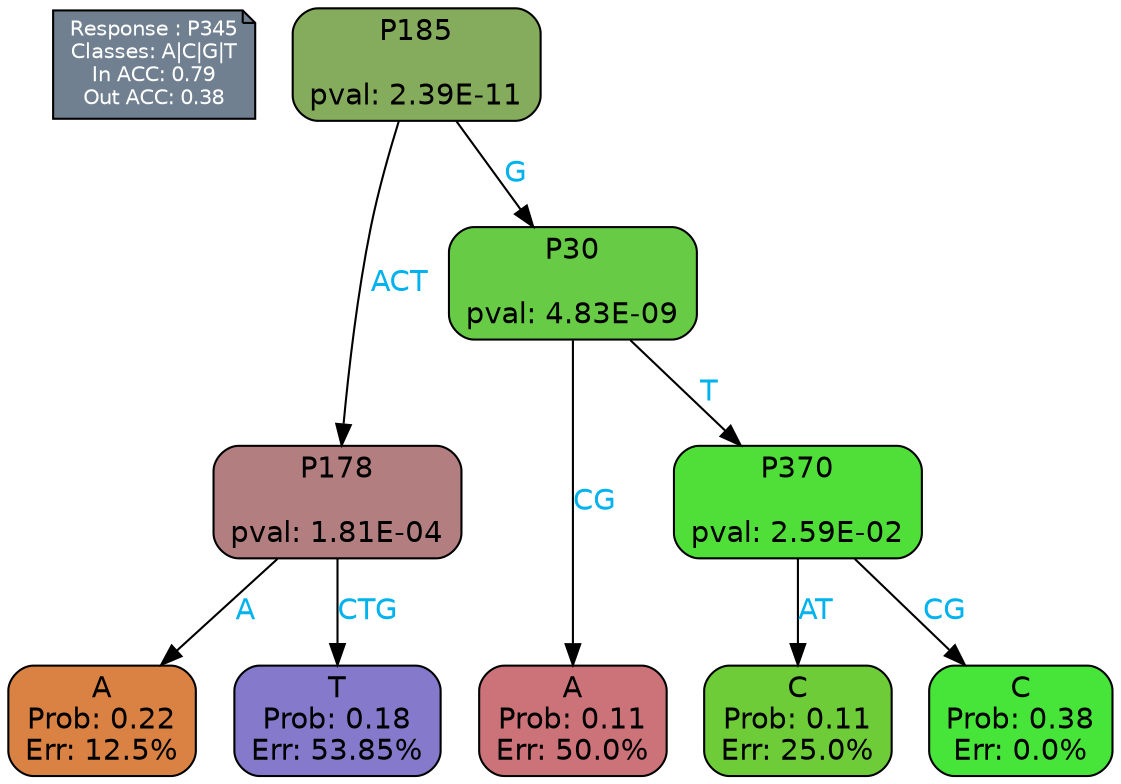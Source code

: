digraph Tree {
node [shape=box, style="filled, rounded", color="black", fontname=helvetica] ;
graph [ranksep=equally, splines=polylines, bgcolor=transparent, dpi=600] ;
edge [fontname=helvetica] ;
LEGEND [label="Response : P345
Classes: A|C|G|T
In ACC: 0.79
Out ACC: 0.38
",shape=note,align=left,style=filled,fillcolor="slategray",fontcolor="white",fontsize=10];1 [label="P185

pval: 2.39E-11", fillcolor="#85ac5c"] ;
2 [label="P178

pval: 1.81E-04", fillcolor="#b37e80"] ;
3 [label="A
Prob: 0.22
Err: 12.5%", fillcolor="#da8243"] ;
4 [label="T
Prob: 0.18
Err: 53.85%", fillcolor="#8479ca"] ;
5 [label="P30

pval: 4.83E-09", fillcolor="#67cb45"] ;
6 [label="A
Prob: 0.11
Err: 50.0%", fillcolor="#cc7279"] ;
7 [label="P370

pval: 2.59E-02", fillcolor="#50df39"] ;
8 [label="C
Prob: 0.11
Err: 25.0%", fillcolor="#6ecc39"] ;
9 [label="C
Prob: 0.38
Err: 0.0%", fillcolor="#47e539"] ;
1 -> 2 [label="ACT",fontcolor=deepskyblue2] ;
1 -> 5 [label="G",fontcolor=deepskyblue2] ;
2 -> 3 [label="A",fontcolor=deepskyblue2] ;
2 -> 4 [label="CTG",fontcolor=deepskyblue2] ;
5 -> 6 [label="CG",fontcolor=deepskyblue2] ;
5 -> 7 [label="T",fontcolor=deepskyblue2] ;
7 -> 8 [label="AT",fontcolor=deepskyblue2] ;
7 -> 9 [label="CG",fontcolor=deepskyblue2] ;
{rank = same; 3;4;6;8;9;}{rank = same; LEGEND;1;}}